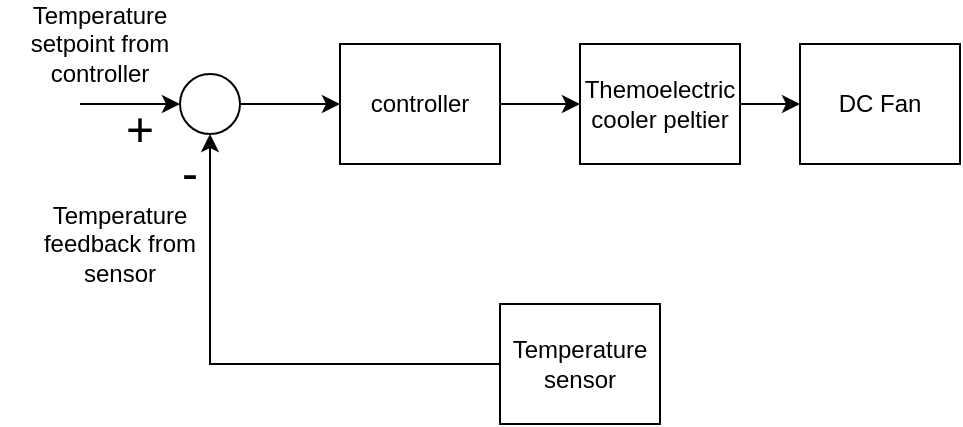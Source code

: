 <mxfile version="24.0.6" type="github">
  <diagram name="หน้า-1" id="LU75V2yqk5B9vrltkOxm">
    <mxGraphModel dx="614" dy="265" grid="1" gridSize="10" guides="1" tooltips="1" connect="1" arrows="1" fold="1" page="1" pageScale="1" pageWidth="850" pageHeight="1100" math="0" shadow="0">
      <root>
        <mxCell id="0" />
        <mxCell id="1" parent="0" />
        <mxCell id="owQXQ0iBZrBvaK-vxQ6I-3" value="" style="edgeStyle=orthogonalEdgeStyle;rounded=0;orthogonalLoop=1;jettySize=auto;html=1;" parent="1" source="owQXQ0iBZrBvaK-vxQ6I-1" target="owQXQ0iBZrBvaK-vxQ6I-2" edge="1">
          <mxGeometry relative="1" as="geometry" />
        </mxCell>
        <mxCell id="owQXQ0iBZrBvaK-vxQ6I-1" value="controller" style="rounded=0;whiteSpace=wrap;html=1;" parent="1" vertex="1">
          <mxGeometry x="240" y="80" width="80" height="60" as="geometry" />
        </mxCell>
        <mxCell id="_LV9zHHMWyS-oksBHVtJ-6" value="" style="edgeStyle=orthogonalEdgeStyle;rounded=0;orthogonalLoop=1;jettySize=auto;html=1;" edge="1" parent="1" source="owQXQ0iBZrBvaK-vxQ6I-2" target="_LV9zHHMWyS-oksBHVtJ-5">
          <mxGeometry relative="1" as="geometry" />
        </mxCell>
        <mxCell id="owQXQ0iBZrBvaK-vxQ6I-2" value="Themoelectric cooler peltier" style="rounded=0;whiteSpace=wrap;html=1;" parent="1" vertex="1">
          <mxGeometry x="360" y="80" width="80" height="60" as="geometry" />
        </mxCell>
        <mxCell id="_LV9zHHMWyS-oksBHVtJ-4" style="edgeStyle=orthogonalEdgeStyle;rounded=0;orthogonalLoop=1;jettySize=auto;html=1;entryX=0.5;entryY=1;entryDx=0;entryDy=0;" edge="1" parent="1" source="owQXQ0iBZrBvaK-vxQ6I-4" target="owQXQ0iBZrBvaK-vxQ6I-5">
          <mxGeometry relative="1" as="geometry" />
        </mxCell>
        <mxCell id="owQXQ0iBZrBvaK-vxQ6I-4" value="Temperature sensor" style="rounded=0;whiteSpace=wrap;html=1;" parent="1" vertex="1">
          <mxGeometry x="320" y="210" width="80" height="60" as="geometry" />
        </mxCell>
        <mxCell id="owQXQ0iBZrBvaK-vxQ6I-7" value="" style="edgeStyle=orthogonalEdgeStyle;rounded=0;orthogonalLoop=1;jettySize=auto;html=1;" parent="1" source="owQXQ0iBZrBvaK-vxQ6I-5" target="owQXQ0iBZrBvaK-vxQ6I-1" edge="1">
          <mxGeometry relative="1" as="geometry" />
        </mxCell>
        <mxCell id="owQXQ0iBZrBvaK-vxQ6I-5" value="" style="ellipse;whiteSpace=wrap;html=1;aspect=fixed;" parent="1" vertex="1">
          <mxGeometry x="160" y="95" width="30" height="30" as="geometry" />
        </mxCell>
        <mxCell id="owQXQ0iBZrBvaK-vxQ6I-6" value="Temperature setpoint from controller" style="text;html=1;align=center;verticalAlign=middle;whiteSpace=wrap;rounded=0;" parent="1" vertex="1">
          <mxGeometry x="70" y="60" width="100" height="40" as="geometry" />
        </mxCell>
        <mxCell id="_LV9zHHMWyS-oksBHVtJ-1" value="&lt;font style=&quot;font-size: 24px;&quot;&gt;+&lt;/font&gt;" style="text;html=1;align=center;verticalAlign=middle;whiteSpace=wrap;rounded=0;" vertex="1" parent="1">
          <mxGeometry x="130" y="110" width="20" height="25" as="geometry" />
        </mxCell>
        <mxCell id="_LV9zHHMWyS-oksBHVtJ-2" value="&lt;font style=&quot;font-size: 24px;&quot;&gt;-&lt;/font&gt;" style="text;html=1;align=center;verticalAlign=middle;whiteSpace=wrap;rounded=0;" vertex="1" parent="1">
          <mxGeometry x="150" y="135" width="30" height="20" as="geometry" />
        </mxCell>
        <mxCell id="_LV9zHHMWyS-oksBHVtJ-3" value="" style="endArrow=classic;html=1;rounded=0;entryX=0;entryY=0.5;entryDx=0;entryDy=0;" edge="1" parent="1" target="owQXQ0iBZrBvaK-vxQ6I-5">
          <mxGeometry width="50" height="50" relative="1" as="geometry">
            <mxPoint x="110" y="110" as="sourcePoint" />
            <mxPoint x="360" y="160" as="targetPoint" />
          </mxGeometry>
        </mxCell>
        <mxCell id="_LV9zHHMWyS-oksBHVtJ-5" value="DC Fan" style="rounded=0;whiteSpace=wrap;html=1;" vertex="1" parent="1">
          <mxGeometry x="470" y="80" width="80" height="60" as="geometry" />
        </mxCell>
        <mxCell id="_LV9zHHMWyS-oksBHVtJ-8" value="Temperature feedback from sensor" style="text;html=1;align=center;verticalAlign=middle;whiteSpace=wrap;rounded=0;" vertex="1" parent="1">
          <mxGeometry x="80" y="160" width="100" height="40" as="geometry" />
        </mxCell>
      </root>
    </mxGraphModel>
  </diagram>
</mxfile>
